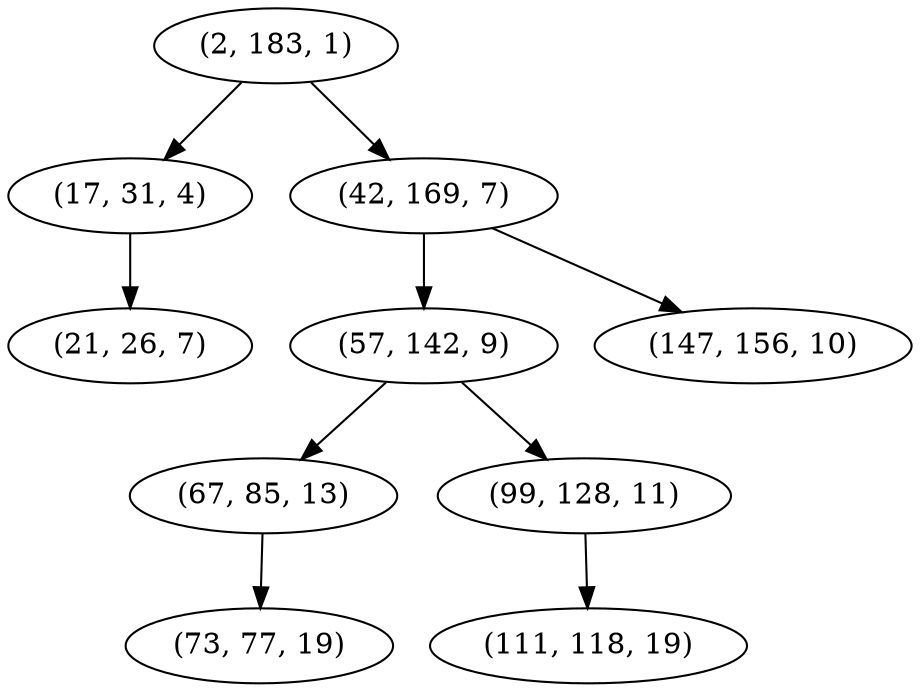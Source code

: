 digraph tree {
    "(2, 183, 1)";
    "(17, 31, 4)";
    "(21, 26, 7)";
    "(42, 169, 7)";
    "(57, 142, 9)";
    "(67, 85, 13)";
    "(73, 77, 19)";
    "(99, 128, 11)";
    "(111, 118, 19)";
    "(147, 156, 10)";
    "(2, 183, 1)" -> "(17, 31, 4)";
    "(2, 183, 1)" -> "(42, 169, 7)";
    "(17, 31, 4)" -> "(21, 26, 7)";
    "(42, 169, 7)" -> "(57, 142, 9)";
    "(42, 169, 7)" -> "(147, 156, 10)";
    "(57, 142, 9)" -> "(67, 85, 13)";
    "(57, 142, 9)" -> "(99, 128, 11)";
    "(67, 85, 13)" -> "(73, 77, 19)";
    "(99, 128, 11)" -> "(111, 118, 19)";
}
